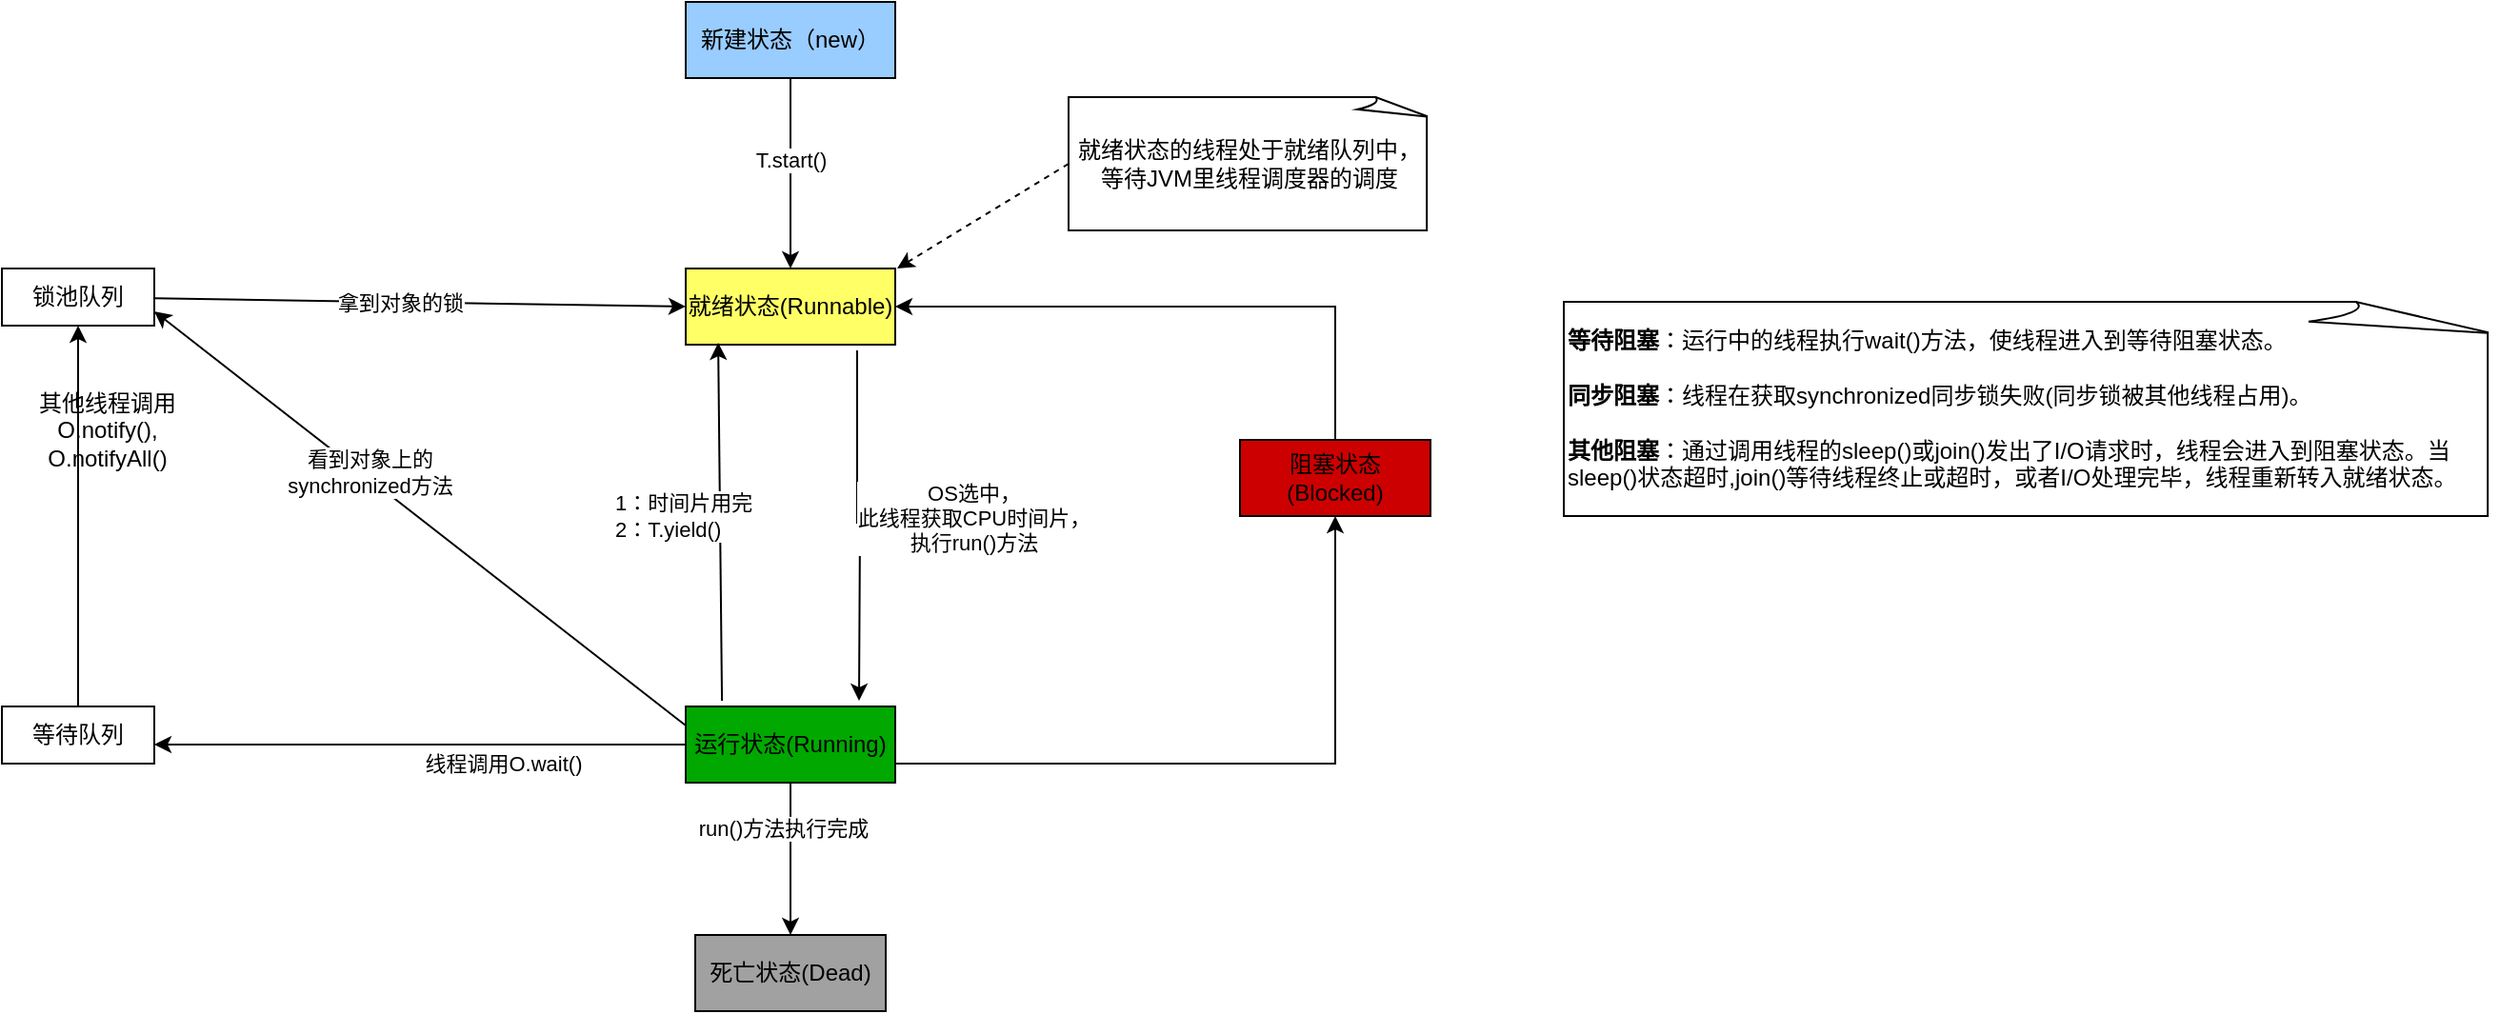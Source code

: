 <mxfile version="17.3.0" type="github" pages="2">
  <diagram id="iNyS8jjP5iytRrqQWfrn" name="thread-state">
    <mxGraphModel dx="2249" dy="752" grid="1" gridSize="10" guides="1" tooltips="1" connect="1" arrows="1" fold="1" page="1" pageScale="1" pageWidth="827" pageHeight="1169" math="0" shadow="0">
      <root>
        <mxCell id="0" />
        <mxCell id="1" parent="0" />
        <mxCell id="xnKiWxKvvW1BNjy2lwpN-37" style="edgeStyle=orthogonalEdgeStyle;rounded=0;orthogonalLoop=1;jettySize=auto;html=1;exitX=0.5;exitY=0;exitDx=0;exitDy=0;entryX=1;entryY=0.5;entryDx=0;entryDy=0;" edge="1" parent="1" source="xnKiWxKvvW1BNjy2lwpN-5" target="xnKiWxKvvW1BNjy2lwpN-23">
          <mxGeometry relative="1" as="geometry" />
        </mxCell>
        <mxCell id="xnKiWxKvvW1BNjy2lwpN-5" value="阻塞状态(Blocked)" style="rounded=0;whiteSpace=wrap;html=1;fillColor=#CC0000;" vertex="1" parent="1">
          <mxGeometry x="530" y="350" width="100" height="40" as="geometry" />
        </mxCell>
        <mxCell id="xnKiWxKvvW1BNjy2lwpN-6" value="死亡状态(Dead)" style="rounded=0;whiteSpace=wrap;html=1;align=center;fillColor=#A1A1A1;" vertex="1" parent="1">
          <mxGeometry x="244" y="610" width="100" height="40" as="geometry" />
        </mxCell>
        <mxCell id="xnKiWxKvvW1BNjy2lwpN-21" style="edgeStyle=orthogonalEdgeStyle;rounded=0;orthogonalLoop=1;jettySize=auto;html=1;exitX=0.5;exitY=1;exitDx=0;exitDy=0;align=center;" edge="1" parent="1" source="xnKiWxKvvW1BNjy2lwpN-20" target="xnKiWxKvvW1BNjy2lwpN-23">
          <mxGeometry relative="1" as="geometry">
            <mxPoint x="299" y="280" as="targetPoint" />
          </mxGeometry>
        </mxCell>
        <mxCell id="xnKiWxKvvW1BNjy2lwpN-22" value="T.start()" style="edgeLabel;html=1;align=center;verticalAlign=middle;resizable=0;points=[];" vertex="1" connectable="0" parent="xnKiWxKvvW1BNjy2lwpN-21">
          <mxGeometry x="-0.356" y="-3" relative="1" as="geometry">
            <mxPoint x="3" y="11" as="offset" />
          </mxGeometry>
        </mxCell>
        <mxCell id="xnKiWxKvvW1BNjy2lwpN-20" value="新建状态（new）" style="rounded=0;whiteSpace=wrap;html=1;align=center;strokeColor=#000000;fillColor=#99CCFF;" vertex="1" parent="1">
          <mxGeometry x="239" y="120" width="110" height="40" as="geometry" />
        </mxCell>
        <mxCell id="xnKiWxKvvW1BNjy2lwpN-27" style="edgeStyle=orthogonalEdgeStyle;rounded=0;orthogonalLoop=1;jettySize=auto;html=1;align=center;exitX=0.818;exitY=1.075;exitDx=0;exitDy=0;exitPerimeter=0;" edge="1" parent="1" source="xnKiWxKvvW1BNjy2lwpN-23">
          <mxGeometry relative="1" as="geometry">
            <mxPoint x="330" y="487" as="targetPoint" />
            <mxPoint x="320" y="310" as="sourcePoint" />
            <Array as="points" />
          </mxGeometry>
        </mxCell>
        <mxCell id="xnKiWxKvvW1BNjy2lwpN-28" value="OS选中，&lt;br&gt;此线程获取CPU时间片，&lt;br&gt;执行run()方法" style="edgeLabel;html=1;align=center;verticalAlign=middle;resizable=0;points=[];" vertex="1" connectable="0" parent="xnKiWxKvvW1BNjy2lwpN-27">
          <mxGeometry x="-0.369" relative="1" as="geometry">
            <mxPoint x="61" y="29" as="offset" />
          </mxGeometry>
        </mxCell>
        <mxCell id="xnKiWxKvvW1BNjy2lwpN-23" value="就绪状态(Runnable)" style="rounded=0;whiteSpace=wrap;html=1;align=center;fillColor=#FFFF66;" vertex="1" parent="1">
          <mxGeometry x="239" y="260" width="110" height="40" as="geometry" />
        </mxCell>
        <mxCell id="xnKiWxKvvW1BNjy2lwpN-29" style="edgeStyle=orthogonalEdgeStyle;rounded=0;orthogonalLoop=1;jettySize=auto;html=1;align=center;" edge="1" parent="1" source="xnKiWxKvvW1BNjy2lwpN-25" target="xnKiWxKvvW1BNjy2lwpN-6">
          <mxGeometry relative="1" as="geometry">
            <mxPoint x="289" y="560" as="targetPoint" />
          </mxGeometry>
        </mxCell>
        <mxCell id="xnKiWxKvvW1BNjy2lwpN-30" value="run()方法执行完成" style="edgeLabel;html=1;align=center;verticalAlign=middle;resizable=0;points=[];" vertex="1" connectable="0" parent="xnKiWxKvvW1BNjy2lwpN-29">
          <mxGeometry x="-0.728" y="-4" relative="1" as="geometry">
            <mxPoint y="13" as="offset" />
          </mxGeometry>
        </mxCell>
        <mxCell id="xnKiWxKvvW1BNjy2lwpN-35" style="edgeStyle=orthogonalEdgeStyle;rounded=0;orthogonalLoop=1;jettySize=auto;html=1;exitX=1;exitY=0.75;exitDx=0;exitDy=0;entryX=0.5;entryY=1;entryDx=0;entryDy=0;" edge="1" parent="1" source="xnKiWxKvvW1BNjy2lwpN-25" target="xnKiWxKvvW1BNjy2lwpN-5">
          <mxGeometry relative="1" as="geometry" />
        </mxCell>
        <mxCell id="xnKiWxKvvW1BNjy2lwpN-43" style="edgeStyle=orthogonalEdgeStyle;rounded=0;orthogonalLoop=1;jettySize=auto;html=1;" edge="1" parent="1" source="xnKiWxKvvW1BNjy2lwpN-25" target="xnKiWxKvvW1BNjy2lwpN-39">
          <mxGeometry relative="1" as="geometry">
            <Array as="points">
              <mxPoint x="130" y="510" />
              <mxPoint x="130" y="510" />
            </Array>
          </mxGeometry>
        </mxCell>
        <mxCell id="xnKiWxKvvW1BNjy2lwpN-44" value="线程调用O.wait()" style="edgeLabel;html=1;align=center;verticalAlign=middle;resizable=0;points=[];" vertex="1" connectable="0" parent="xnKiWxKvvW1BNjy2lwpN-43">
          <mxGeometry x="-0.736" y="-1" relative="1" as="geometry">
            <mxPoint x="-59" y="11" as="offset" />
          </mxGeometry>
        </mxCell>
        <mxCell id="xnKiWxKvvW1BNjy2lwpN-47" style="rounded=0;orthogonalLoop=1;jettySize=auto;html=1;entryX=1;entryY=0.75;entryDx=0;entryDy=0;exitX=0;exitY=0.25;exitDx=0;exitDy=0;" edge="1" parent="1" source="xnKiWxKvvW1BNjy2lwpN-25" target="xnKiWxKvvW1BNjy2lwpN-40">
          <mxGeometry relative="1" as="geometry">
            <mxPoint x="230" y="410" as="sourcePoint" />
          </mxGeometry>
        </mxCell>
        <mxCell id="xnKiWxKvvW1BNjy2lwpN-48" value="看到对象上的&lt;br&gt;synchronized方法" style="edgeLabel;html=1;align=center;verticalAlign=middle;resizable=0;points=[];" vertex="1" connectable="0" parent="xnKiWxKvvW1BNjy2lwpN-47">
          <mxGeometry x="0.489" relative="1" as="geometry">
            <mxPoint x="42" y="29" as="offset" />
          </mxGeometry>
        </mxCell>
        <mxCell id="xnKiWxKvvW1BNjy2lwpN-52" style="edgeStyle=none;rounded=0;orthogonalLoop=1;jettySize=auto;html=1;entryX=0.155;entryY=0.975;entryDx=0;entryDy=0;entryPerimeter=0;exitX=0.173;exitY=-0.075;exitDx=0;exitDy=0;exitPerimeter=0;" edge="1" parent="1" source="xnKiWxKvvW1BNjy2lwpN-25" target="xnKiWxKvvW1BNjy2lwpN-23">
          <mxGeometry relative="1" as="geometry">
            <mxPoint x="260" y="480" as="sourcePoint" />
          </mxGeometry>
        </mxCell>
        <mxCell id="xnKiWxKvvW1BNjy2lwpN-53" value="&lt;div align=&quot;left&quot;&gt;1：时间片用完&lt;br&gt;2：T.yield()&lt;/div&gt;" style="edgeLabel;html=1;align=left;verticalAlign=middle;resizable=0;points=[];" vertex="1" connectable="0" parent="xnKiWxKvvW1BNjy2lwpN-52">
          <mxGeometry x="0.362" relative="1" as="geometry">
            <mxPoint x="-57" y="31" as="offset" />
          </mxGeometry>
        </mxCell>
        <mxCell id="xnKiWxKvvW1BNjy2lwpN-25" value="运行状态(Running)" style="rounded=0;whiteSpace=wrap;html=1;align=center;fillColor=#00A800;" vertex="1" parent="1">
          <mxGeometry x="239" y="490" width="110" height="40" as="geometry" />
        </mxCell>
        <mxCell id="xnKiWxKvvW1BNjy2lwpN-32" value="就绪状态的线程处于就绪队列中，等待JVM里线程调度器的调度" style="whiteSpace=wrap;html=1;shape=mxgraph.basic.document" vertex="1" parent="1">
          <mxGeometry x="440" y="170" width="190" height="70" as="geometry" />
        </mxCell>
        <mxCell id="xnKiWxKvvW1BNjy2lwpN-34" value="" style="endArrow=classic;html=1;rounded=0;exitX=0;exitY=0.5;exitDx=0;exitDy=0;exitPerimeter=0;dashed=1;" edge="1" parent="1" source="xnKiWxKvvW1BNjy2lwpN-32">
          <mxGeometry width="50" height="50" relative="1" as="geometry">
            <mxPoint x="380" y="410" as="sourcePoint" />
            <mxPoint x="350" y="260" as="targetPoint" />
          </mxGeometry>
        </mxCell>
        <mxCell id="xnKiWxKvvW1BNjy2lwpN-38" value="&lt;div align=&quot;left&quot;&gt;&lt;b&gt;等待阻塞&lt;/b&gt;：运行中的线程执行wait()方法，使线程进入到等待阻塞状态。&lt;br&gt;&lt;br&gt;&lt;/div&gt;&lt;div align=&quot;left&quot;&gt;&lt;b&gt;同步阻塞&lt;/b&gt;：线程在获取synchronized同步锁失败(同步锁被其他线程占用)。&lt;br&gt;&lt;br&gt;&lt;/div&gt;&lt;div align=&quot;left&quot;&gt;&lt;b&gt;其他阻塞&lt;/b&gt;：通过调用线程的sleep()或join()发出了I/O请求时，线程会进入到阻塞状态。当sleep()状态超时,join()等待线程终止或超时，或者I/O处理完毕，线程重新转入就绪状态。&lt;br&gt;&lt;/div&gt;" style="whiteSpace=wrap;html=1;shape=mxgraph.basic.document;align=left;" vertex="1" parent="1">
          <mxGeometry x="700" y="277.5" width="490" height="112.5" as="geometry" />
        </mxCell>
        <mxCell id="xnKiWxKvvW1BNjy2lwpN-45" style="edgeStyle=orthogonalEdgeStyle;rounded=0;orthogonalLoop=1;jettySize=auto;html=1;exitX=0.5;exitY=0;exitDx=0;exitDy=0;entryX=0.5;entryY=1;entryDx=0;entryDy=0;" edge="1" parent="1" source="xnKiWxKvvW1BNjy2lwpN-39" target="xnKiWxKvvW1BNjy2lwpN-40">
          <mxGeometry relative="1" as="geometry" />
        </mxCell>
        <mxCell id="xnKiWxKvvW1BNjy2lwpN-39" value="等待队列" style="rounded=0;whiteSpace=wrap;html=1;strokeColor=#000000;fillColor=#FFFFFF;" vertex="1" parent="1">
          <mxGeometry x="-120" y="490" width="80" height="30" as="geometry" />
        </mxCell>
        <mxCell id="xnKiWxKvvW1BNjy2lwpN-49" style="edgeStyle=none;rounded=0;orthogonalLoop=1;jettySize=auto;html=1;entryX=0;entryY=0.5;entryDx=0;entryDy=0;" edge="1" parent="1" source="xnKiWxKvvW1BNjy2lwpN-40" target="xnKiWxKvvW1BNjy2lwpN-23">
          <mxGeometry relative="1" as="geometry" />
        </mxCell>
        <mxCell id="xnKiWxKvvW1BNjy2lwpN-50" value="拿到对象的锁" style="edgeLabel;html=1;align=center;verticalAlign=middle;resizable=0;points=[];" vertex="1" connectable="0" parent="xnKiWxKvvW1BNjy2lwpN-49">
          <mxGeometry x="-0.248" y="1" relative="1" as="geometry">
            <mxPoint x="24" y="1" as="offset" />
          </mxGeometry>
        </mxCell>
        <mxCell id="xnKiWxKvvW1BNjy2lwpN-40" value="锁池队列" style="rounded=0;whiteSpace=wrap;html=1;strokeColor=#000000;fillColor=#FFFFFF;" vertex="1" parent="1">
          <mxGeometry x="-120" y="260" width="80" height="30" as="geometry" />
        </mxCell>
        <mxCell id="xnKiWxKvvW1BNjy2lwpN-46" value="其他线程调用&lt;br&gt;O.notify(),&lt;br&gt;O.notifyAll()" style="text;html=1;align=center;verticalAlign=middle;resizable=0;points=[];autosize=1;strokeColor=none;fillColor=none;" vertex="1" parent="1">
          <mxGeometry x="-110" y="320" width="90" height="50" as="geometry" />
        </mxCell>
      </root>
    </mxGraphModel>
  </diagram>
  <diagram id="Hs_MNnLOcPMlgcf6MfTu" name="ExecutorService">
    <mxGraphModel dx="1422" dy="752" grid="1" gridSize="10" guides="1" tooltips="1" connect="1" arrows="1" fold="1" page="1" pageScale="1" pageWidth="827" pageHeight="1169" math="0" shadow="0">
      <root>
        <mxCell id="0" />
        <mxCell id="1" parent="0" />
      </root>
    </mxGraphModel>
  </diagram>
</mxfile>
